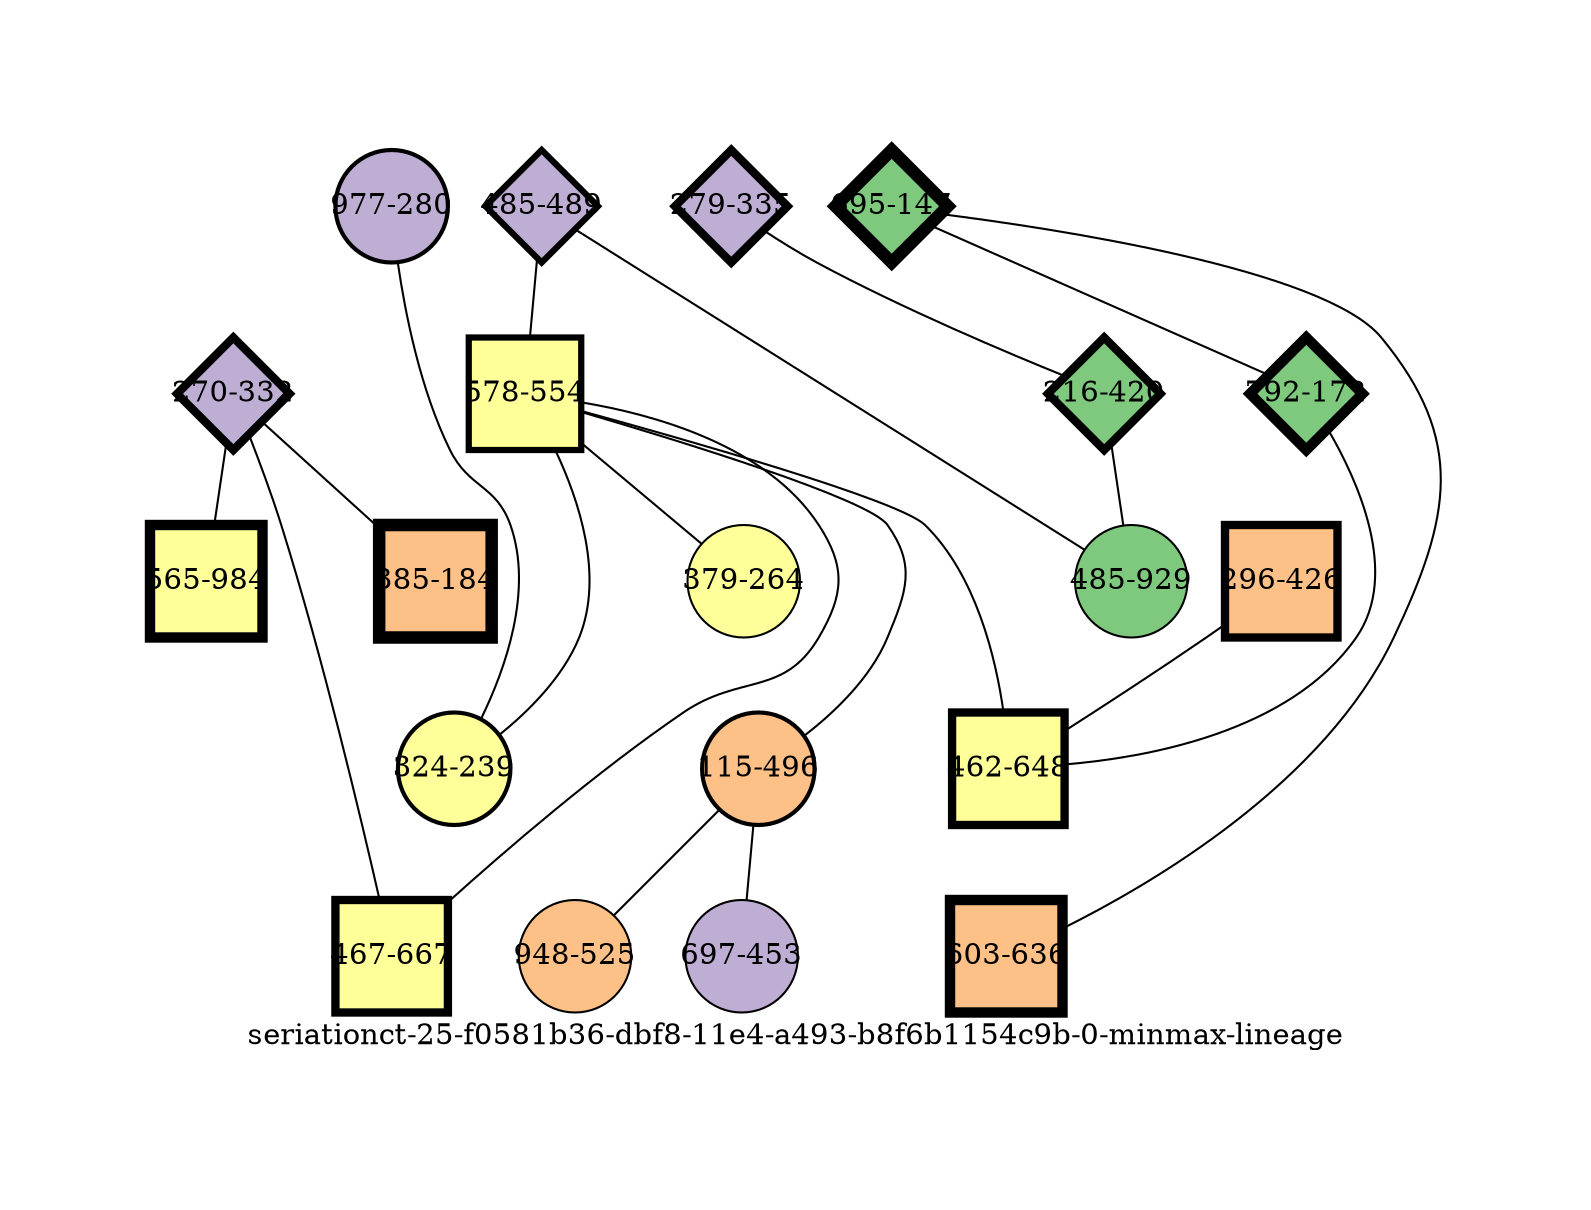 strict graph "seriationct-25-f0581b36-dbf8-11e4-a493-b8f6b1154c9b-0-minmax-lineage" {
labelloc=b;
ratio=auto;
pad="1.0";
label="seriationct-25-f0581b36-dbf8-11e4-a493-b8f6b1154c9b-0-minmax-lineage";
node [width="0.75", style=filled, fixedsize=true, height="0.75", shape=circle, label=""];
0 [xCoordinate="332.0", appears_in_slice=4, yCoordinate="270.0", colorscheme=accent6, lineage_id=2, short_label="270-332", label="270-332", shape=diamond, cluster_id=1, fillcolor=2, size="500.0", id=0, penwidth="4.0"];
1 [xCoordinate="335.0", appears_in_slice=4, yCoordinate="279.0", colorscheme=accent6, lineage_id=2, short_label="279-335", label="279-335", shape=diamond, cluster_id=1, fillcolor=2, size="500.0", id=12, penwidth="4.0"];
2 [xCoordinate="489.0", appears_in_slice=3, yCoordinate="485.0", colorscheme=accent6, lineage_id=2, short_label="485-489", label="485-489", shape=diamond, cluster_id=1, fillcolor=2, size="500.0", id=17, penwidth="3.0"];
3 [xCoordinate="147.0", appears_in_slice=6, yCoordinate="695.0", colorscheme=accent6, lineage_id=2, short_label="695-147", label="695-147", shape=diamond, cluster_id=0, fillcolor=1, size="500.0", id=2, penwidth="6.0"];
4 [xCoordinate="184.0", appears_in_slice=6, yCoordinate="385.0", colorscheme=accent6, lineage_id=1, short_label="385-184", label="385-184", shape=square, cluster_id=2, fillcolor=3, size="500.0", id=4, penwidth="6.0"];
5 [xCoordinate="636.0", appears_in_slice=5, yCoordinate="603.0", colorscheme=accent6, lineage_id=1, short_label="603-636", label="603-636", shape=square, cluster_id=2, fillcolor=3, size="500.0", id=5, penwidth="5.0"];
6 [xCoordinate="280.0", appears_in_slice=2, yCoordinate="977.0", colorscheme=accent6, lineage_id=0, short_label="977-280", label="977-280", shape=circle, cluster_id=1, fillcolor=2, size="500.0", id=6, penwidth="2.0"];
7 [xCoordinate="984.0", appears_in_slice=5, yCoordinate="565.0", colorscheme=accent6, lineage_id=1, short_label="565-984", label="565-984", shape=square, cluster_id=3, fillcolor=4, size="500.0", id=9, penwidth="5.0"];
8 [xCoordinate="172.0", appears_in_slice=5, yCoordinate="792.0", colorscheme=accent6, lineage_id=2, short_label="792-172", label="792-172", shape=diamond, cluster_id=0, fillcolor=1, size="500.0", id=8, penwidth="5.0"];
9 [xCoordinate="426.0", appears_in_slice=4, yCoordinate="296.0", colorscheme=accent6, lineage_id=1, short_label="296-426", label="296-426", shape=square, cluster_id=2, fillcolor=3, size="500.0", id=7, penwidth="4.0"];
10 [xCoordinate="554.0", appears_in_slice=3, yCoordinate="578.0", colorscheme=accent6, lineage_id=1, short_label="578-554", label="578-554", shape=square, cluster_id=3, fillcolor=4, size="500.0", id=10, penwidth="3.0"];
11 [xCoordinate="264.0", appears_in_slice=1, yCoordinate="379.0", colorscheme=accent6, lineage_id=0, short_label="379-264", label="379-264", shape=circle, cluster_id=3, fillcolor=4, size="500.0", id=11, penwidth="1.0"];
12 [xCoordinate="420.0", appears_in_slice=4, yCoordinate="216.0", colorscheme=accent6, lineage_id=2, short_label="216-420", label="216-420", shape=diamond, cluster_id=0, fillcolor=1, size="500.0", id=1, penwidth="4.0"];
13 [xCoordinate="496.0", appears_in_slice=2, yCoordinate="115.0", colorscheme=accent6, lineage_id=0, short_label="115-496", label="115-496", shape=circle, cluster_id=2, fillcolor=3, size="500.0", id=13, penwidth="2.0"];
14 [xCoordinate="239.0", appears_in_slice=2, yCoordinate="324.0", colorscheme=accent6, lineage_id=0, short_label="324-239", label="324-239", shape=circle, cluster_id=3, fillcolor=4, size="500.0", id=19, penwidth="2.0"];
15 [xCoordinate="525.0", appears_in_slice=1, yCoordinate="948.0", colorscheme=accent6, lineage_id=0, short_label="948-525", label="948-525", shape=circle, cluster_id=2, fillcolor=3, size="500.0", id=16, penwidth="1.0"];
16 [xCoordinate="453.0", appears_in_slice=1, yCoordinate="697.0", colorscheme=accent6, lineage_id=0, short_label="697-453", label="697-453", shape=circle, cluster_id=1, fillcolor=2, size="500.0", id=15, penwidth="1.0"];
17 [xCoordinate="667.0", appears_in_slice=4, yCoordinate="467.0", colorscheme=accent6, lineage_id=1, short_label="467-667", label="467-667", shape=square, cluster_id=3, fillcolor=4, size="500.0", id=3, penwidth="4.0"];
18 [xCoordinate="648.0", appears_in_slice=4, yCoordinate="462.0", colorscheme=accent6, lineage_id=1, short_label="462-648", label="462-648", shape=square, cluster_id=3, fillcolor=4, size="500.0", id=18, penwidth="4.0"];
19 [xCoordinate="929.0", appears_in_slice=1, yCoordinate="485.0", colorscheme=accent6, lineage_id=0, short_label="485-929", label="485-929", shape=circle, cluster_id=0, fillcolor=1, size="500.0", id=14, penwidth="1.0"];
0 -- 17  [inverseweight="20.1783578068", weight="0.0495580467735"];
0 -- 4  [inverseweight="2.08452793643", weight="0.479724921179"];
0 -- 7  [inverseweight="2.53470970517", weight="0.39452249619"];
1 -- 12  [inverseweight="13.121597027", weight="0.076210235533"];
2 -- 10  [inverseweight="2.38127638618", weight="0.419942853255"];
2 -- 19  [inverseweight="3.7284374142", weight="0.268208873828"];
3 -- 8  [inverseweight="3.74618551552", weight="0.266938195094"];
3 -- 5  [inverseweight="1.75413762813", weight="0.570080696042"];
6 -- 14  [inverseweight="2.13897993611", weight="0.467512566676"];
8 -- 18  [inverseweight="4.1820875031", weight="0.239115035077"];
9 -- 18  [inverseweight="1.45829004099", weight="0.685734642555"];
10 -- 11  [inverseweight="1.86663348237", weight="0.535723809439"];
10 -- 13  [inverseweight="2.04045942607", weight="0.49008570679"];
10 -- 14  [inverseweight="2.09170235955", weight="0.478079491298"];
10 -- 17  [inverseweight="2.34910121789", weight="0.4256947263"];
10 -- 18  [inverseweight="1.79464101958", weight="0.557214500888"];
12 -- 19  [inverseweight="3.10182291866", weight="0.322391066874"];
13 -- 16  [inverseweight="1.65347314694", weight="0.60478756601"];
13 -- 15  [inverseweight="1.62656897252", weight="0.614791021405"];
}
